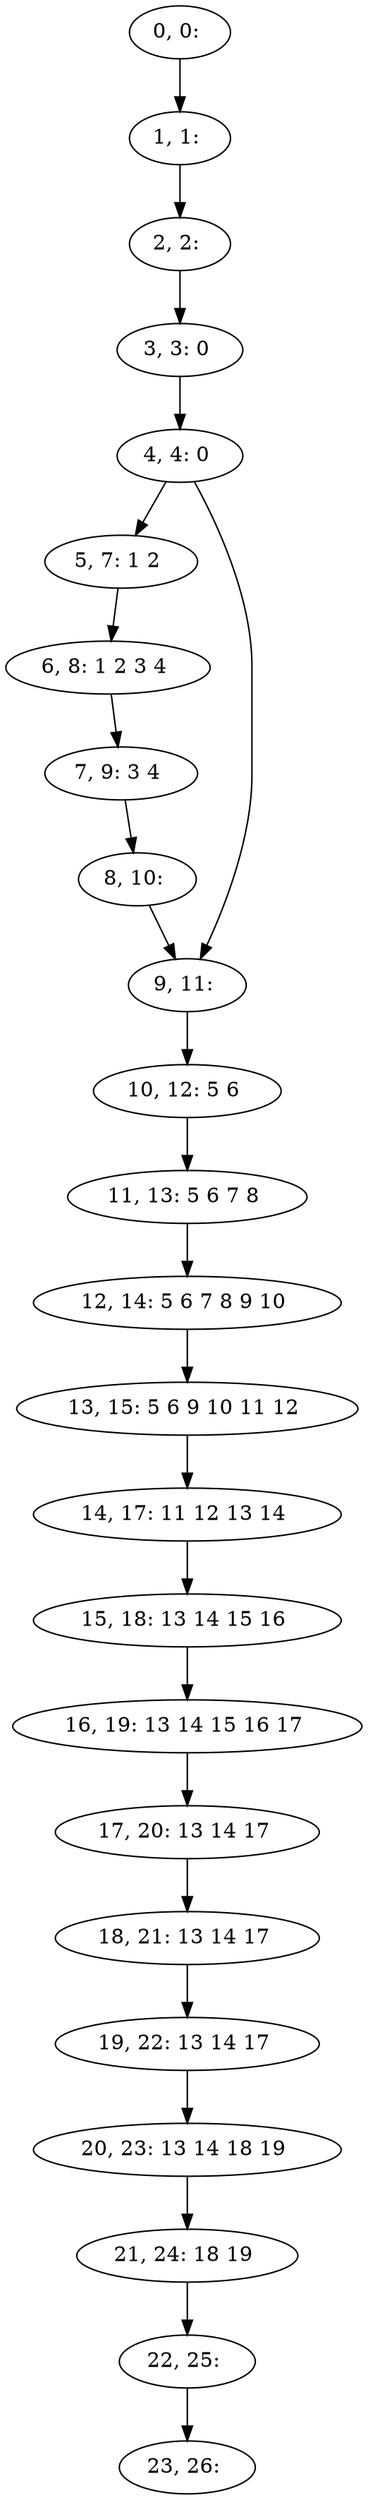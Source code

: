 digraph G {
0[label="0, 0: "];
1[label="1, 1: "];
2[label="2, 2: "];
3[label="3, 3: 0 "];
4[label="4, 4: 0 "];
5[label="5, 7: 1 2 "];
6[label="6, 8: 1 2 3 4 "];
7[label="7, 9: 3 4 "];
8[label="8, 10: "];
9[label="9, 11: "];
10[label="10, 12: 5 6 "];
11[label="11, 13: 5 6 7 8 "];
12[label="12, 14: 5 6 7 8 9 10 "];
13[label="13, 15: 5 6 9 10 11 12 "];
14[label="14, 17: 11 12 13 14 "];
15[label="15, 18: 13 14 15 16 "];
16[label="16, 19: 13 14 15 16 17 "];
17[label="17, 20: 13 14 17 "];
18[label="18, 21: 13 14 17 "];
19[label="19, 22: 13 14 17 "];
20[label="20, 23: 13 14 18 19 "];
21[label="21, 24: 18 19 "];
22[label="22, 25: "];
23[label="23, 26: "];
0->1 ;
1->2 ;
2->3 ;
3->4 ;
4->5 ;
4->9 ;
5->6 ;
6->7 ;
7->8 ;
8->9 ;
9->10 ;
10->11 ;
11->12 ;
12->13 ;
13->14 ;
14->15 ;
15->16 ;
16->17 ;
17->18 ;
18->19 ;
19->20 ;
20->21 ;
21->22 ;
22->23 ;
}
